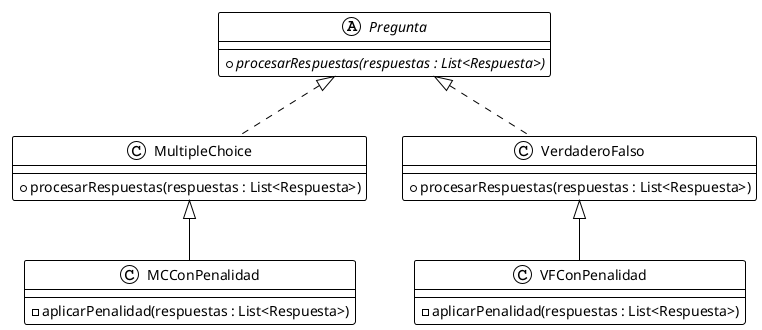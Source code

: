 @startuml

!theme plain

abstract Pregunta {
    + {abstract} procesarRespuestas(respuestas : List<Respuesta>)
}
class VerdaderoFalso {
    + procesarRespuestas(respuestas : List<Respuesta>)
}
class MultipleChoice {
    + procesarRespuestas(respuestas : List<Respuesta>)
}
class VFConPenalidad {
    - aplicarPenalidad(respuestas : List<Respuesta>)
}
class MCConPenalidad {
    - aplicarPenalidad(respuestas : List<Respuesta>)
}

VerdaderoFalso .up.|> Pregunta
VFConPenalidad -up-|> VerdaderoFalso

MultipleChoice .up.|> Pregunta
MCConPenalidad -up-|> MultipleChoice


@enduml
